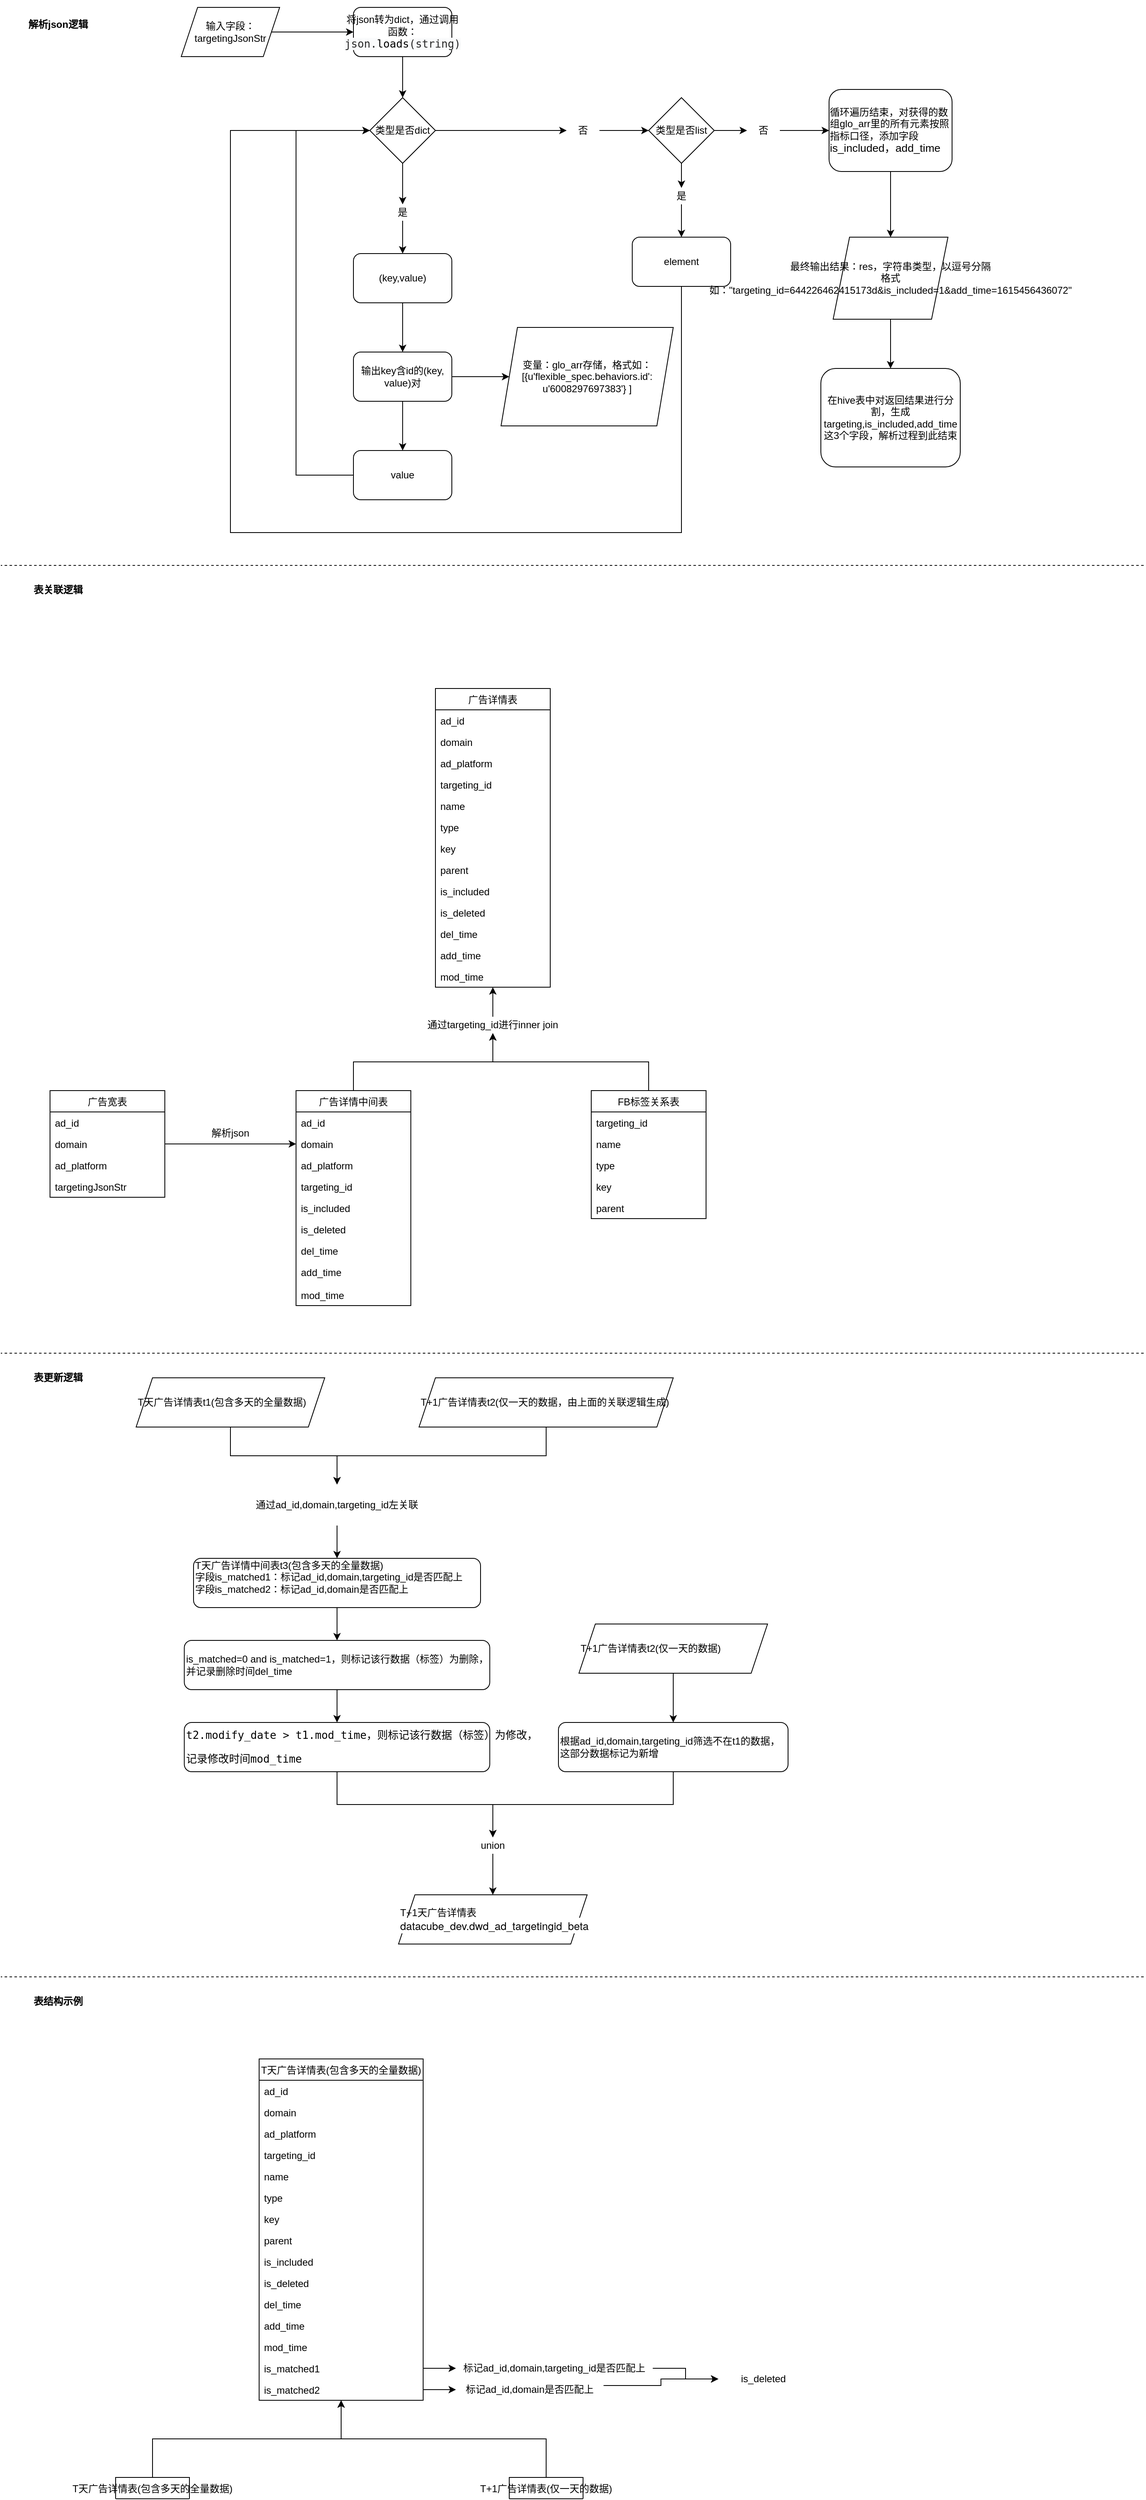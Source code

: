 <mxfile version="14.4.7" type="github">
  <diagram id="C5RBs43oDa-KdzZeNtuy" name="Page-1">
    <mxGraphModel dx="1246" dy="1846" grid="1" gridSize="10" guides="1" tooltips="1" connect="1" arrows="1" fold="1" page="1" pageScale="1" pageWidth="827" pageHeight="1169" math="0" shadow="0">
      <root>
        <mxCell id="WIyWlLk6GJQsqaUBKTNV-0" />
        <mxCell id="WIyWlLk6GJQsqaUBKTNV-1" parent="WIyWlLk6GJQsqaUBKTNV-0" />
        <mxCell id="LPrWs4KQahPL30yWFCac-6" value="广告宽表" style="swimlane;fontStyle=0;childLayout=stackLayout;horizontal=1;startSize=26;fillColor=none;horizontalStack=0;resizeParent=1;resizeParentMax=0;resizeLast=0;collapsible=1;marginBottom=0;" parent="WIyWlLk6GJQsqaUBKTNV-1" vertex="1">
          <mxGeometry x="60" y="160" width="140" height="130" as="geometry">
            <mxRectangle x="140" y="160" width="80" height="26" as="alternateBounds" />
          </mxGeometry>
        </mxCell>
        <mxCell id="LPrWs4KQahPL30yWFCac-7" value="ad_id" style="text;strokeColor=none;fillColor=none;align=left;verticalAlign=top;spacingLeft=4;spacingRight=4;overflow=hidden;rotatable=0;points=[[0,0.5],[1,0.5]];portConstraint=eastwest;" parent="LPrWs4KQahPL30yWFCac-6" vertex="1">
          <mxGeometry y="26" width="140" height="26" as="geometry" />
        </mxCell>
        <mxCell id="LPrWs4KQahPL30yWFCac-8" value="domain" style="text;strokeColor=none;fillColor=none;align=left;verticalAlign=top;spacingLeft=4;spacingRight=4;overflow=hidden;rotatable=0;points=[[0,0.5],[1,0.5]];portConstraint=eastwest;" parent="LPrWs4KQahPL30yWFCac-6" vertex="1">
          <mxGeometry y="52" width="140" height="26" as="geometry" />
        </mxCell>
        <mxCell id="LPrWs4KQahPL30yWFCac-9" value="ad_platform" style="text;strokeColor=none;fillColor=none;align=left;verticalAlign=top;spacingLeft=4;spacingRight=4;overflow=hidden;rotatable=0;points=[[0,0.5],[1,0.5]];portConstraint=eastwest;" parent="LPrWs4KQahPL30yWFCac-6" vertex="1">
          <mxGeometry y="78" width="140" height="26" as="geometry" />
        </mxCell>
        <mxCell id="LPrWs4KQahPL30yWFCac-15" value="targetingJsonStr" style="text;strokeColor=none;fillColor=none;align=left;verticalAlign=top;spacingLeft=4;spacingRight=4;overflow=hidden;rotatable=0;points=[[0,0.5],[1,0.5]];portConstraint=eastwest;" parent="LPrWs4KQahPL30yWFCac-6" vertex="1">
          <mxGeometry y="104" width="140" height="26" as="geometry" />
        </mxCell>
        <mxCell id="l9Pveb7Ex-dBYzOga9pf-4" style="edgeStyle=orthogonalEdgeStyle;rounded=0;orthogonalLoop=1;jettySize=auto;html=1;exitX=0.5;exitY=0;exitDx=0;exitDy=0;entryX=0.5;entryY=1;entryDx=0;entryDy=0;" edge="1" parent="WIyWlLk6GJQsqaUBKTNV-1" source="LPrWs4KQahPL30yWFCac-10" target="l9Pveb7Ex-dBYzOga9pf-0">
          <mxGeometry relative="1" as="geometry" />
        </mxCell>
        <mxCell id="LPrWs4KQahPL30yWFCac-10" value="FB标签关系表" style="swimlane;fontStyle=0;childLayout=stackLayout;horizontal=1;startSize=26;fillColor=none;horizontalStack=0;resizeParent=1;resizeParentMax=0;resizeLast=0;collapsible=1;marginBottom=0;" parent="WIyWlLk6GJQsqaUBKTNV-1" vertex="1">
          <mxGeometry x="720" y="160" width="140" height="156" as="geometry" />
        </mxCell>
        <mxCell id="LPrWs4KQahPL30yWFCac-76" value="targeting_id" style="text;strokeColor=none;fillColor=none;align=left;verticalAlign=top;spacingLeft=4;spacingRight=4;overflow=hidden;rotatable=0;points=[[0,0.5],[1,0.5]];portConstraint=eastwest;" parent="LPrWs4KQahPL30yWFCac-10" vertex="1">
          <mxGeometry y="26" width="140" height="26" as="geometry" />
        </mxCell>
        <mxCell id="LPrWs4KQahPL30yWFCac-77" value="name" style="text;strokeColor=none;fillColor=none;align=left;verticalAlign=top;spacingLeft=4;spacingRight=4;overflow=hidden;rotatable=0;points=[[0,0.5],[1,0.5]];portConstraint=eastwest;" parent="LPrWs4KQahPL30yWFCac-10" vertex="1">
          <mxGeometry y="52" width="140" height="26" as="geometry" />
        </mxCell>
        <mxCell id="LPrWs4KQahPL30yWFCac-78" value="type" style="text;strokeColor=none;fillColor=none;align=left;verticalAlign=top;spacingLeft=4;spacingRight=4;overflow=hidden;rotatable=0;points=[[0,0.5],[1,0.5]];portConstraint=eastwest;" parent="LPrWs4KQahPL30yWFCac-10" vertex="1">
          <mxGeometry y="78" width="140" height="26" as="geometry" />
        </mxCell>
        <mxCell id="LPrWs4KQahPL30yWFCac-79" value="key" style="text;strokeColor=none;fillColor=none;align=left;verticalAlign=top;spacingLeft=4;spacingRight=4;overflow=hidden;rotatable=0;points=[[0,0.5],[1,0.5]];portConstraint=eastwest;" parent="LPrWs4KQahPL30yWFCac-10" vertex="1">
          <mxGeometry y="104" width="140" height="26" as="geometry" />
        </mxCell>
        <mxCell id="LPrWs4KQahPL30yWFCac-80" value="parent" style="text;strokeColor=none;fillColor=none;align=left;verticalAlign=top;spacingLeft=4;spacingRight=4;overflow=hidden;rotatable=0;points=[[0,0.5],[1,0.5]];portConstraint=eastwest;" parent="LPrWs4KQahPL30yWFCac-10" vertex="1">
          <mxGeometry y="130" width="140" height="26" as="geometry" />
        </mxCell>
        <mxCell id="LPrWs4KQahPL30yWFCac-45" value="广告详情表" style="swimlane;fontStyle=0;childLayout=stackLayout;horizontal=1;startSize=26;fillColor=none;horizontalStack=0;resizeParent=1;resizeParentMax=0;resizeLast=0;collapsible=1;marginBottom=0;" parent="WIyWlLk6GJQsqaUBKTNV-1" vertex="1">
          <mxGeometry x="530" y="-330" width="140" height="364" as="geometry">
            <mxRectangle x="530" y="-330" width="90" height="26" as="alternateBounds" />
          </mxGeometry>
        </mxCell>
        <mxCell id="LPrWs4KQahPL30yWFCac-46" value="ad_id" style="text;strokeColor=none;fillColor=none;align=left;verticalAlign=top;spacingLeft=4;spacingRight=4;overflow=hidden;rotatable=0;points=[[0,0.5],[1,0.5]];portConstraint=eastwest;" parent="LPrWs4KQahPL30yWFCac-45" vertex="1">
          <mxGeometry y="26" width="140" height="26" as="geometry" />
        </mxCell>
        <mxCell id="LPrWs4KQahPL30yWFCac-47" value="domain" style="text;strokeColor=none;fillColor=none;align=left;verticalAlign=top;spacingLeft=4;spacingRight=4;overflow=hidden;rotatable=0;points=[[0,0.5],[1,0.5]];portConstraint=eastwest;" parent="LPrWs4KQahPL30yWFCac-45" vertex="1">
          <mxGeometry y="52" width="140" height="26" as="geometry" />
        </mxCell>
        <mxCell id="LPrWs4KQahPL30yWFCac-53" value="ad_platform" style="text;strokeColor=none;fillColor=none;align=left;verticalAlign=top;spacingLeft=4;spacingRight=4;overflow=hidden;rotatable=0;points=[[0,0.5],[1,0.5]];portConstraint=eastwest;" parent="LPrWs4KQahPL30yWFCac-45" vertex="1">
          <mxGeometry y="78" width="140" height="26" as="geometry" />
        </mxCell>
        <mxCell id="LPrWs4KQahPL30yWFCac-54" value="targeting_id" style="text;strokeColor=none;fillColor=none;align=left;verticalAlign=top;spacingLeft=4;spacingRight=4;overflow=hidden;rotatable=0;points=[[0,0.5],[1,0.5]];portConstraint=eastwest;" parent="LPrWs4KQahPL30yWFCac-45" vertex="1">
          <mxGeometry y="104" width="140" height="26" as="geometry" />
        </mxCell>
        <mxCell id="LPrWs4KQahPL30yWFCac-55" value="name" style="text;strokeColor=none;fillColor=none;align=left;verticalAlign=top;spacingLeft=4;spacingRight=4;overflow=hidden;rotatable=0;points=[[0,0.5],[1,0.5]];portConstraint=eastwest;" parent="LPrWs4KQahPL30yWFCac-45" vertex="1">
          <mxGeometry y="130" width="140" height="26" as="geometry" />
        </mxCell>
        <mxCell id="LPrWs4KQahPL30yWFCac-48" value="type" style="text;strokeColor=none;fillColor=none;align=left;verticalAlign=top;spacingLeft=4;spacingRight=4;overflow=hidden;rotatable=0;points=[[0,0.5],[1,0.5]];portConstraint=eastwest;" parent="LPrWs4KQahPL30yWFCac-45" vertex="1">
          <mxGeometry y="156" width="140" height="26" as="geometry" />
        </mxCell>
        <mxCell id="LPrWs4KQahPL30yWFCac-57" value="key" style="text;strokeColor=none;fillColor=none;align=left;verticalAlign=top;spacingLeft=4;spacingRight=4;overflow=hidden;rotatable=0;points=[[0,0.5],[1,0.5]];portConstraint=eastwest;" parent="LPrWs4KQahPL30yWFCac-45" vertex="1">
          <mxGeometry y="182" width="140" height="26" as="geometry" />
        </mxCell>
        <mxCell id="LPrWs4KQahPL30yWFCac-56" value="parent" style="text;strokeColor=none;fillColor=none;align=left;verticalAlign=top;spacingLeft=4;spacingRight=4;overflow=hidden;rotatable=0;points=[[0,0.5],[1,0.5]];portConstraint=eastwest;" parent="LPrWs4KQahPL30yWFCac-45" vertex="1">
          <mxGeometry y="208" width="140" height="26" as="geometry" />
        </mxCell>
        <mxCell id="LPrWs4KQahPL30yWFCac-59" value="is_included" style="text;strokeColor=none;fillColor=none;align=left;verticalAlign=top;spacingLeft=4;spacingRight=4;overflow=hidden;rotatable=0;points=[[0,0.5],[1,0.5]];portConstraint=eastwest;" parent="LPrWs4KQahPL30yWFCac-45" vertex="1">
          <mxGeometry y="234" width="140" height="26" as="geometry" />
        </mxCell>
        <mxCell id="LPrWs4KQahPL30yWFCac-60" value="is_deleted" style="text;strokeColor=none;fillColor=none;align=left;verticalAlign=top;spacingLeft=4;spacingRight=4;overflow=hidden;rotatable=0;points=[[0,0.5],[1,0.5]];portConstraint=eastwest;" parent="LPrWs4KQahPL30yWFCac-45" vertex="1">
          <mxGeometry y="260" width="140" height="26" as="geometry" />
        </mxCell>
        <mxCell id="a3YdcTPkcFGG4K9MsBIl-57" value="del_time" style="text;strokeColor=none;fillColor=none;align=left;verticalAlign=top;spacingLeft=4;spacingRight=4;overflow=hidden;rotatable=0;points=[[0,0.5],[1,0.5]];portConstraint=eastwest;fontColor=#000000;html=0;" parent="LPrWs4KQahPL30yWFCac-45" vertex="1">
          <mxGeometry y="286" width="140" height="26" as="geometry" />
        </mxCell>
        <mxCell id="LPrWs4KQahPL30yWFCac-58" value="add_time" style="text;strokeColor=none;fillColor=none;align=left;verticalAlign=top;spacingLeft=4;spacingRight=4;overflow=hidden;rotatable=0;points=[[0,0.5],[1,0.5]];portConstraint=eastwest;" parent="LPrWs4KQahPL30yWFCac-45" vertex="1">
          <mxGeometry y="312" width="140" height="26" as="geometry" />
        </mxCell>
        <mxCell id="LPrWs4KQahPL30yWFCac-61" value="mod_time" style="text;strokeColor=none;fillColor=none;align=left;verticalAlign=top;spacingLeft=4;spacingRight=4;overflow=hidden;rotatable=0;points=[[0,0.5],[1,0.5]];portConstraint=eastwest;" parent="LPrWs4KQahPL30yWFCac-45" vertex="1">
          <mxGeometry y="338" width="140" height="26" as="geometry" />
        </mxCell>
        <mxCell id="l9Pveb7Ex-dBYzOga9pf-1" style="edgeStyle=orthogonalEdgeStyle;rounded=0;orthogonalLoop=1;jettySize=auto;html=1;exitX=0.5;exitY=0;exitDx=0;exitDy=0;" edge="1" parent="WIyWlLk6GJQsqaUBKTNV-1" source="LPrWs4KQahPL30yWFCac-68" target="l9Pveb7Ex-dBYzOga9pf-0">
          <mxGeometry relative="1" as="geometry" />
        </mxCell>
        <mxCell id="LPrWs4KQahPL30yWFCac-68" value="广告详情中间表" style="swimlane;fontStyle=0;childLayout=stackLayout;horizontal=1;startSize=26;fillColor=none;horizontalStack=0;resizeParent=1;resizeParentMax=0;resizeLast=0;collapsible=1;marginBottom=0;" parent="WIyWlLk6GJQsqaUBKTNV-1" vertex="1">
          <mxGeometry x="360" y="160" width="140" height="262" as="geometry">
            <mxRectangle x="140" y="160" width="80" height="26" as="alternateBounds" />
          </mxGeometry>
        </mxCell>
        <mxCell id="LPrWs4KQahPL30yWFCac-69" value="ad_id" style="text;strokeColor=none;fillColor=none;align=left;verticalAlign=top;spacingLeft=4;spacingRight=4;overflow=hidden;rotatable=0;points=[[0,0.5],[1,0.5]];portConstraint=eastwest;" parent="LPrWs4KQahPL30yWFCac-68" vertex="1">
          <mxGeometry y="26" width="140" height="26" as="geometry" />
        </mxCell>
        <mxCell id="LPrWs4KQahPL30yWFCac-70" value="domain" style="text;strokeColor=none;fillColor=none;align=left;verticalAlign=top;spacingLeft=4;spacingRight=4;overflow=hidden;rotatable=0;points=[[0,0.5],[1,0.5]];portConstraint=eastwest;" parent="LPrWs4KQahPL30yWFCac-68" vertex="1">
          <mxGeometry y="52" width="140" height="26" as="geometry" />
        </mxCell>
        <mxCell id="LPrWs4KQahPL30yWFCac-71" value="ad_platform" style="text;strokeColor=none;fillColor=none;align=left;verticalAlign=top;spacingLeft=4;spacingRight=4;overflow=hidden;rotatable=0;points=[[0,0.5],[1,0.5]];portConstraint=eastwest;" parent="LPrWs4KQahPL30yWFCac-68" vertex="1">
          <mxGeometry y="78" width="140" height="26" as="geometry" />
        </mxCell>
        <mxCell id="LPrWs4KQahPL30yWFCac-72" value="targeting_id" style="text;strokeColor=none;fillColor=none;align=left;verticalAlign=top;spacingLeft=4;spacingRight=4;overflow=hidden;rotatable=0;points=[[0,0.5],[1,0.5]];portConstraint=eastwest;" parent="LPrWs4KQahPL30yWFCac-68" vertex="1">
          <mxGeometry y="104" width="140" height="26" as="geometry" />
        </mxCell>
        <mxCell id="LPrWs4KQahPL30yWFCac-73" value="is_included" style="text;strokeColor=none;fillColor=none;align=left;verticalAlign=top;spacingLeft=4;spacingRight=4;overflow=hidden;rotatable=0;points=[[0,0.5],[1,0.5]];portConstraint=eastwest;" parent="LPrWs4KQahPL30yWFCac-68" vertex="1">
          <mxGeometry y="130" width="140" height="26" as="geometry" />
        </mxCell>
        <mxCell id="LPrWs4KQahPL30yWFCac-82" value="is_deleted" style="text;strokeColor=none;fillColor=none;align=left;verticalAlign=top;spacingLeft=4;spacingRight=4;overflow=hidden;rotatable=0;points=[[0,0.5],[1,0.5]];portConstraint=eastwest;" parent="LPrWs4KQahPL30yWFCac-68" vertex="1">
          <mxGeometry y="156" width="140" height="26" as="geometry" />
        </mxCell>
        <mxCell id="a3YdcTPkcFGG4K9MsBIl-58" value="del_time" style="text;strokeColor=none;fillColor=none;align=left;verticalAlign=top;spacingLeft=4;spacingRight=4;overflow=hidden;rotatable=0;points=[[0,0.5],[1,0.5]];portConstraint=eastwest;fontColor=#000000;html=0;" parent="LPrWs4KQahPL30yWFCac-68" vertex="1">
          <mxGeometry y="182" width="140" height="26" as="geometry" />
        </mxCell>
        <mxCell id="LPrWs4KQahPL30yWFCac-83" value="add_time" style="text;strokeColor=none;fillColor=none;align=left;verticalAlign=top;spacingLeft=4;spacingRight=4;overflow=hidden;rotatable=0;points=[[0,0.5],[1,0.5]];portConstraint=eastwest;" parent="LPrWs4KQahPL30yWFCac-68" vertex="1">
          <mxGeometry y="208" width="140" height="28" as="geometry" />
        </mxCell>
        <mxCell id="LPrWs4KQahPL30yWFCac-84" value="mod_time" style="text;strokeColor=none;fillColor=none;align=left;verticalAlign=top;spacingLeft=4;spacingRight=4;overflow=hidden;rotatable=0;points=[[0,0.5],[1,0.5]];portConstraint=eastwest;" parent="LPrWs4KQahPL30yWFCac-68" vertex="1">
          <mxGeometry y="236" width="140" height="26" as="geometry" />
        </mxCell>
        <mxCell id="LPrWs4KQahPL30yWFCac-74" style="edgeStyle=orthogonalEdgeStyle;rounded=0;orthogonalLoop=1;jettySize=auto;html=1;exitX=1;exitY=0.5;exitDx=0;exitDy=0;entryX=0;entryY=0.5;entryDx=0;entryDy=0;endArrow=classic;endFill=1;strokeColor=#000000;" parent="WIyWlLk6GJQsqaUBKTNV-1" source="LPrWs4KQahPL30yWFCac-8" target="LPrWs4KQahPL30yWFCac-70" edge="1">
          <mxGeometry relative="1" as="geometry" />
        </mxCell>
        <mxCell id="LPrWs4KQahPL30yWFCac-75" value="解析json" style="text;html=1;strokeColor=none;fillColor=none;align=center;verticalAlign=middle;whiteSpace=wrap;rounded=0;" parent="WIyWlLk6GJQsqaUBKTNV-1" vertex="1">
          <mxGeometry x="250" y="202" width="60" height="20" as="geometry" />
        </mxCell>
        <mxCell id="a3YdcTPkcFGG4K9MsBIl-4" style="edgeStyle=orthogonalEdgeStyle;rounded=0;orthogonalLoop=1;jettySize=auto;html=1;exitX=0.5;exitY=1;exitDx=0;exitDy=0;entryX=0.5;entryY=0;entryDx=0;entryDy=0;endArrow=classic;endFill=1;strokeColor=#000000;" parent="WIyWlLk6GJQsqaUBKTNV-1" source="a3YdcTPkcFGG4K9MsBIl-0" target="a3YdcTPkcFGG4K9MsBIl-1" edge="1">
          <mxGeometry relative="1" as="geometry" />
        </mxCell>
        <mxCell id="a3YdcTPkcFGG4K9MsBIl-0" value="将json转为dict，通过调用函数：&lt;span style=&quot;background-color: rgb(250 , 251 , 252) ; color: rgb(38 , 38 , 38) ; font-family: &amp;#34;jetbrains mono&amp;#34; , monospace ; font-size: 9.8pt&quot;&gt;json.&lt;/span&gt;&lt;span style=&quot;font-family: &amp;#34;jetbrains mono&amp;#34; , monospace ; font-size: 9.8pt&quot;&gt;loads&lt;/span&gt;&lt;span style=&quot;background-color: rgb(250 , 251 , 252) ; color: rgb(38 , 38 , 38) ; font-family: &amp;#34;jetbrains mono&amp;#34; , monospace ; font-size: 9.8pt&quot;&gt;(string)&lt;/span&gt;" style="rounded=1;whiteSpace=wrap;html=1;" parent="WIyWlLk6GJQsqaUBKTNV-1" vertex="1">
          <mxGeometry x="430" y="-1160" width="120" height="60" as="geometry" />
        </mxCell>
        <mxCell id="a3YdcTPkcFGG4K9MsBIl-5" style="edgeStyle=orthogonalEdgeStyle;rounded=0;orthogonalLoop=1;jettySize=auto;html=1;exitX=0.5;exitY=1;exitDx=0;exitDy=0;endArrow=classic;endFill=1;strokeColor=#000000;" parent="WIyWlLk6GJQsqaUBKTNV-1" source="a3YdcTPkcFGG4K9MsBIl-35" target="a3YdcTPkcFGG4K9MsBIl-2" edge="1">
          <mxGeometry relative="1" as="geometry" />
        </mxCell>
        <object label="" 否="" id="a3YdcTPkcFGG4K9MsBIl-12">
          <mxCell style="edgeStyle=orthogonalEdgeStyle;rounded=0;orthogonalLoop=1;jettySize=auto;html=1;exitX=1;exitY=0.5;exitDx=0;exitDy=0;entryX=0;entryY=0.5;entryDx=0;entryDy=0;endArrow=classic;endFill=1;strokeColor=#000000;" parent="WIyWlLk6GJQsqaUBKTNV-1" source="a3YdcTPkcFGG4K9MsBIl-24" target="a3YdcTPkcFGG4K9MsBIl-11" edge="1">
            <mxGeometry relative="1" as="geometry" />
          </mxCell>
        </object>
        <mxCell id="a3YdcTPkcFGG4K9MsBIl-1" value="类型是否dict" style="rhombus;whiteSpace=wrap;html=1;" parent="WIyWlLk6GJQsqaUBKTNV-1" vertex="1">
          <mxGeometry x="450" y="-1050" width="80" height="80" as="geometry" />
        </mxCell>
        <mxCell id="a3YdcTPkcFGG4K9MsBIl-28" style="edgeStyle=orthogonalEdgeStyle;rounded=0;orthogonalLoop=1;jettySize=auto;html=1;exitX=0.5;exitY=1;exitDx=0;exitDy=0;entryX=0.5;entryY=0;entryDx=0;entryDy=0;endArrow=classic;endFill=1;strokeColor=#000000;" parent="WIyWlLk6GJQsqaUBKTNV-1" source="a3YdcTPkcFGG4K9MsBIl-2" target="a3YdcTPkcFGG4K9MsBIl-21" edge="1">
          <mxGeometry relative="1" as="geometry" />
        </mxCell>
        <mxCell id="a3YdcTPkcFGG4K9MsBIl-2" value="(key,value)" style="rounded=1;whiteSpace=wrap;html=1;" parent="WIyWlLk6GJQsqaUBKTNV-1" vertex="1">
          <mxGeometry x="430" y="-860" width="120" height="60" as="geometry" />
        </mxCell>
        <mxCell id="a3YdcTPkcFGG4K9MsBIl-14" style="edgeStyle=orthogonalEdgeStyle;rounded=0;orthogonalLoop=1;jettySize=auto;html=1;exitX=0.5;exitY=1;exitDx=0;exitDy=0;entryX=0.5;entryY=0;entryDx=0;entryDy=0;endArrow=classic;endFill=1;strokeColor=#000000;" parent="WIyWlLk6GJQsqaUBKTNV-1" source="a3YdcTPkcFGG4K9MsBIl-38" target="a3YdcTPkcFGG4K9MsBIl-13" edge="1">
          <mxGeometry relative="1" as="geometry" />
        </mxCell>
        <mxCell id="a3YdcTPkcFGG4K9MsBIl-33" style="edgeStyle=orthogonalEdgeStyle;rounded=0;orthogonalLoop=1;jettySize=auto;html=1;exitX=1;exitY=0.5;exitDx=0;exitDy=0;endArrow=classic;endFill=1;strokeColor=#000000;entryX=0;entryY=0.5;entryDx=0;entryDy=0;" parent="WIyWlLk6GJQsqaUBKTNV-1" source="a3YdcTPkcFGG4K9MsBIl-41" target="a3YdcTPkcFGG4K9MsBIl-34" edge="1">
          <mxGeometry relative="1" as="geometry">
            <mxPoint x="980" y="-1010" as="targetPoint" />
          </mxGeometry>
        </mxCell>
        <mxCell id="a3YdcTPkcFGG4K9MsBIl-11" value="类型是否list" style="rhombus;whiteSpace=wrap;html=1;" parent="WIyWlLk6GJQsqaUBKTNV-1" vertex="1">
          <mxGeometry x="790" y="-1050" width="80" height="80" as="geometry" />
        </mxCell>
        <mxCell id="a3YdcTPkcFGG4K9MsBIl-40" style="edgeStyle=orthogonalEdgeStyle;rounded=0;orthogonalLoop=1;jettySize=auto;html=1;exitX=0.5;exitY=1;exitDx=0;exitDy=0;entryX=0;entryY=0.5;entryDx=0;entryDy=0;endArrow=classic;endFill=1;strokeColor=#000000;" parent="WIyWlLk6GJQsqaUBKTNV-1" source="a3YdcTPkcFGG4K9MsBIl-13" target="a3YdcTPkcFGG4K9MsBIl-1" edge="1">
          <mxGeometry relative="1" as="geometry">
            <Array as="points">
              <mxPoint x="830" y="-520" />
              <mxPoint x="280" y="-520" />
              <mxPoint x="280" y="-1010" />
            </Array>
          </mxGeometry>
        </mxCell>
        <mxCell id="a3YdcTPkcFGG4K9MsBIl-13" value="element" style="rounded=1;whiteSpace=wrap;html=1;" parent="WIyWlLk6GJQsqaUBKTNV-1" vertex="1">
          <mxGeometry x="770" y="-880" width="120" height="60" as="geometry" />
        </mxCell>
        <mxCell id="a3YdcTPkcFGG4K9MsBIl-31" style="edgeStyle=orthogonalEdgeStyle;rounded=0;orthogonalLoop=1;jettySize=auto;html=1;exitX=0.5;exitY=1;exitDx=0;exitDy=0;entryX=0.5;entryY=0;entryDx=0;entryDy=0;endArrow=classic;endFill=1;strokeColor=#000000;" parent="WIyWlLk6GJQsqaUBKTNV-1" source="a3YdcTPkcFGG4K9MsBIl-21" target="a3YdcTPkcFGG4K9MsBIl-29" edge="1">
          <mxGeometry relative="1" as="geometry" />
        </mxCell>
        <mxCell id="a3YdcTPkcFGG4K9MsBIl-46" style="edgeStyle=orthogonalEdgeStyle;rounded=0;orthogonalLoop=1;jettySize=auto;html=1;entryX=0;entryY=0.5;entryDx=0;entryDy=0;endArrow=classic;endFill=1;strokeColor=#000000;" parent="WIyWlLk6GJQsqaUBKTNV-1" source="a3YdcTPkcFGG4K9MsBIl-21" target="a3YdcTPkcFGG4K9MsBIl-45" edge="1">
          <mxGeometry relative="1" as="geometry" />
        </mxCell>
        <mxCell id="a3YdcTPkcFGG4K9MsBIl-21" value="输出key含id的(key, value)对" style="rounded=1;whiteSpace=wrap;html=1;" parent="WIyWlLk6GJQsqaUBKTNV-1" vertex="1">
          <mxGeometry x="430" y="-740" width="120" height="60" as="geometry" />
        </mxCell>
        <mxCell id="a3YdcTPkcFGG4K9MsBIl-24" value="否" style="text;html=1;strokeColor=none;fillColor=none;align=center;verticalAlign=middle;whiteSpace=wrap;rounded=0;" parent="WIyWlLk6GJQsqaUBKTNV-1" vertex="1">
          <mxGeometry x="690" y="-1020" width="40" height="20" as="geometry" />
        </mxCell>
        <object label="" 否="" id="a3YdcTPkcFGG4K9MsBIl-25">
          <mxCell style="edgeStyle=orthogonalEdgeStyle;rounded=0;orthogonalLoop=1;jettySize=auto;html=1;exitX=1;exitY=0.5;exitDx=0;exitDy=0;entryX=0;entryY=0.5;entryDx=0;entryDy=0;endArrow=classic;endFill=1;strokeColor=#000000;" parent="WIyWlLk6GJQsqaUBKTNV-1" source="a3YdcTPkcFGG4K9MsBIl-1" target="a3YdcTPkcFGG4K9MsBIl-24" edge="1">
            <mxGeometry relative="1" as="geometry">
              <mxPoint x="630" y="-1010" as="sourcePoint" />
              <mxPoint x="730" y="-1010" as="targetPoint" />
            </mxGeometry>
          </mxCell>
        </object>
        <mxCell id="a3YdcTPkcFGG4K9MsBIl-32" style="edgeStyle=orthogonalEdgeStyle;rounded=0;orthogonalLoop=1;jettySize=auto;html=1;exitX=0;exitY=0.5;exitDx=0;exitDy=0;entryX=0;entryY=0.5;entryDx=0;entryDy=0;endArrow=classic;endFill=1;strokeColor=#000000;" parent="WIyWlLk6GJQsqaUBKTNV-1" source="a3YdcTPkcFGG4K9MsBIl-29" target="a3YdcTPkcFGG4K9MsBIl-1" edge="1">
          <mxGeometry relative="1" as="geometry">
            <Array as="points">
              <mxPoint x="360" y="-590" />
              <mxPoint x="360" y="-1010" />
            </Array>
          </mxGeometry>
        </mxCell>
        <mxCell id="a3YdcTPkcFGG4K9MsBIl-29" value="value" style="rounded=1;whiteSpace=wrap;html=1;" parent="WIyWlLk6GJQsqaUBKTNV-1" vertex="1">
          <mxGeometry x="430" y="-620" width="120" height="60" as="geometry" />
        </mxCell>
        <mxCell id="a3YdcTPkcFGG4K9MsBIl-48" style="edgeStyle=orthogonalEdgeStyle;rounded=0;orthogonalLoop=1;jettySize=auto;html=1;exitX=0.5;exitY=1;exitDx=0;exitDy=0;entryX=0.5;entryY=0;entryDx=0;entryDy=0;endArrow=classic;endFill=1;strokeColor=#000000;" parent="WIyWlLk6GJQsqaUBKTNV-1" source="a3YdcTPkcFGG4K9MsBIl-34" target="a3YdcTPkcFGG4K9MsBIl-47" edge="1">
          <mxGeometry relative="1" as="geometry" />
        </mxCell>
        <mxCell id="a3YdcTPkcFGG4K9MsBIl-34" value="&lt;div style=&quot;text-align: left&quot;&gt;&lt;span&gt;循环遍历结束，对获得的数组glo_arr里的所有元素按照指标口径，添加字段&lt;/span&gt;&lt;font face=&quot;arial&quot;&gt;&lt;span style=&quot;font-size: 13.333px ; background-color: rgb(255 , 255 , 255)&quot;&gt;is_included，add_time&lt;/span&gt;&lt;/font&gt;&lt;/div&gt;" style="rounded=1;whiteSpace=wrap;html=1;" parent="WIyWlLk6GJQsqaUBKTNV-1" vertex="1">
          <mxGeometry x="1010" y="-1060" width="150" height="100" as="geometry" />
        </mxCell>
        <mxCell id="a3YdcTPkcFGG4K9MsBIl-35" value="是" style="text;html=1;strokeColor=none;fillColor=none;align=center;verticalAlign=middle;whiteSpace=wrap;rounded=0;" parent="WIyWlLk6GJQsqaUBKTNV-1" vertex="1">
          <mxGeometry x="470" y="-920" width="40" height="20" as="geometry" />
        </mxCell>
        <mxCell id="a3YdcTPkcFGG4K9MsBIl-36" style="edgeStyle=orthogonalEdgeStyle;rounded=0;orthogonalLoop=1;jettySize=auto;html=1;exitX=0.5;exitY=1;exitDx=0;exitDy=0;endArrow=classic;endFill=1;strokeColor=#000000;" parent="WIyWlLk6GJQsqaUBKTNV-1" source="a3YdcTPkcFGG4K9MsBIl-1" target="a3YdcTPkcFGG4K9MsBIl-35" edge="1">
          <mxGeometry relative="1" as="geometry">
            <mxPoint x="490" y="-950" as="sourcePoint" />
            <mxPoint x="490" y="-900" as="targetPoint" />
          </mxGeometry>
        </mxCell>
        <mxCell id="a3YdcTPkcFGG4K9MsBIl-38" value="是" style="text;html=1;strokeColor=none;fillColor=none;align=center;verticalAlign=middle;whiteSpace=wrap;rounded=0;" parent="WIyWlLk6GJQsqaUBKTNV-1" vertex="1">
          <mxGeometry x="810" y="-940" width="40" height="20" as="geometry" />
        </mxCell>
        <mxCell id="a3YdcTPkcFGG4K9MsBIl-39" style="edgeStyle=orthogonalEdgeStyle;rounded=0;orthogonalLoop=1;jettySize=auto;html=1;exitX=0.5;exitY=1;exitDx=0;exitDy=0;entryX=0.5;entryY=0;entryDx=0;entryDy=0;endArrow=classic;endFill=1;strokeColor=#000000;" parent="WIyWlLk6GJQsqaUBKTNV-1" source="a3YdcTPkcFGG4K9MsBIl-11" target="a3YdcTPkcFGG4K9MsBIl-38" edge="1">
          <mxGeometry relative="1" as="geometry">
            <mxPoint x="830" y="-970" as="sourcePoint" />
            <mxPoint x="830" y="-880" as="targetPoint" />
          </mxGeometry>
        </mxCell>
        <mxCell id="a3YdcTPkcFGG4K9MsBIl-41" value="否" style="text;html=1;strokeColor=none;fillColor=none;align=center;verticalAlign=middle;whiteSpace=wrap;rounded=0;" parent="WIyWlLk6GJQsqaUBKTNV-1" vertex="1">
          <mxGeometry x="910" y="-1020" width="40" height="20" as="geometry" />
        </mxCell>
        <mxCell id="a3YdcTPkcFGG4K9MsBIl-42" style="edgeStyle=orthogonalEdgeStyle;rounded=0;orthogonalLoop=1;jettySize=auto;html=1;exitX=1;exitY=0.5;exitDx=0;exitDy=0;endArrow=classic;endFill=1;strokeColor=#000000;" parent="WIyWlLk6GJQsqaUBKTNV-1" source="a3YdcTPkcFGG4K9MsBIl-11" target="a3YdcTPkcFGG4K9MsBIl-41" edge="1">
          <mxGeometry relative="1" as="geometry">
            <mxPoint x="980" y="-1010" as="targetPoint" />
            <mxPoint x="870" y="-1010" as="sourcePoint" />
          </mxGeometry>
        </mxCell>
        <mxCell id="a3YdcTPkcFGG4K9MsBIl-49" style="edgeStyle=orthogonalEdgeStyle;rounded=0;orthogonalLoop=1;jettySize=auto;html=1;exitX=1;exitY=0.5;exitDx=0;exitDy=0;endArrow=classic;endFill=1;strokeColor=#000000;" parent="WIyWlLk6GJQsqaUBKTNV-1" source="a3YdcTPkcFGG4K9MsBIl-43" target="a3YdcTPkcFGG4K9MsBIl-0" edge="1">
          <mxGeometry relative="1" as="geometry" />
        </mxCell>
        <mxCell id="a3YdcTPkcFGG4K9MsBIl-43" value="输入字段：&lt;span style=&quot;text-align: left&quot;&gt;targetingJsonStr&lt;/span&gt;" style="shape=parallelogram;perimeter=parallelogramPerimeter;whiteSpace=wrap;html=1;fixedSize=1;" parent="WIyWlLk6GJQsqaUBKTNV-1" vertex="1">
          <mxGeometry x="220" y="-1160" width="120" height="60" as="geometry" />
        </mxCell>
        <mxCell id="a3YdcTPkcFGG4K9MsBIl-45" value="变量：glo_arr存储，格式如：[{u&#39;flexible_spec.behaviors.id&#39;: u&#39;6008297697383&#39;} ]" style="shape=parallelogram;perimeter=parallelogramPerimeter;whiteSpace=wrap;html=1;fixedSize=1;" parent="WIyWlLk6GJQsqaUBKTNV-1" vertex="1">
          <mxGeometry x="610" y="-770" width="210" height="120" as="geometry" />
        </mxCell>
        <mxCell id="a3YdcTPkcFGG4K9MsBIl-154" style="edgeStyle=orthogonalEdgeStyle;rounded=0;orthogonalLoop=1;jettySize=auto;html=1;exitX=0.5;exitY=1;exitDx=0;exitDy=0;endArrow=classic;endFill=1;strokeColor=#000000;fontColor=#000000;" parent="WIyWlLk6GJQsqaUBKTNV-1" source="a3YdcTPkcFGG4K9MsBIl-47" target="a3YdcTPkcFGG4K9MsBIl-153" edge="1">
          <mxGeometry relative="1" as="geometry" />
        </mxCell>
        <mxCell id="a3YdcTPkcFGG4K9MsBIl-47" value="最终输出结果：res，字符串类型，以逗号分隔&lt;br&gt;格式如：&quot;targeting_id=644226462415173d&amp;amp;is_included=1&amp;amp;add_time=1615456436072&quot;" style="shape=parallelogram;perimeter=parallelogramPerimeter;whiteSpace=wrap;html=1;fixedSize=1;" parent="WIyWlLk6GJQsqaUBKTNV-1" vertex="1">
          <mxGeometry x="1015" y="-880" width="140" height="100" as="geometry" />
        </mxCell>
        <mxCell id="a3YdcTPkcFGG4K9MsBIl-51" value="" style="endArrow=none;dashed=1;html=1;strokeColor=#000000;" parent="WIyWlLk6GJQsqaUBKTNV-1" edge="1">
          <mxGeometry width="50" height="50" relative="1" as="geometry">
            <mxPoint x="1393.636" y="-480" as="sourcePoint" />
            <mxPoint y="-480" as="targetPoint" />
          </mxGeometry>
        </mxCell>
        <mxCell id="a3YdcTPkcFGG4K9MsBIl-52" value="解析json逻辑" style="text;html=1;strokeColor=none;fillColor=none;align=center;verticalAlign=middle;whiteSpace=wrap;rounded=0;fontStyle=1" parent="WIyWlLk6GJQsqaUBKTNV-1" vertex="1">
          <mxGeometry y="-1169" width="140" height="60" as="geometry" />
        </mxCell>
        <mxCell id="a3YdcTPkcFGG4K9MsBIl-53" value="表关联逻辑" style="text;html=1;strokeColor=none;fillColor=none;align=center;verticalAlign=middle;whiteSpace=wrap;rounded=0;fontStyle=1" parent="WIyWlLk6GJQsqaUBKTNV-1" vertex="1">
          <mxGeometry y="-480" width="140" height="60" as="geometry" />
        </mxCell>
        <mxCell id="a3YdcTPkcFGG4K9MsBIl-59" value="" style="endArrow=none;dashed=1;html=1;strokeColor=#000000;" parent="WIyWlLk6GJQsqaUBKTNV-1" edge="1">
          <mxGeometry width="50" height="50" relative="1" as="geometry">
            <mxPoint x="1393.636" y="480" as="sourcePoint" />
            <mxPoint y="480" as="targetPoint" />
          </mxGeometry>
        </mxCell>
        <mxCell id="a3YdcTPkcFGG4K9MsBIl-60" value="表更新逻辑" style="text;html=1;strokeColor=none;fillColor=none;align=center;verticalAlign=middle;whiteSpace=wrap;rounded=0;fontStyle=1" parent="WIyWlLk6GJQsqaUBKTNV-1" vertex="1">
          <mxGeometry y="480" width="140" height="60" as="geometry" />
        </mxCell>
        <mxCell id="a3YdcTPkcFGG4K9MsBIl-103" style="edgeStyle=orthogonalEdgeStyle;rounded=0;orthogonalLoop=1;jettySize=auto;html=1;exitX=0.5;exitY=0;exitDx=0;exitDy=0;endArrow=classic;endFill=1;strokeColor=#000000;fontColor=#000000;" parent="WIyWlLk6GJQsqaUBKTNV-1" source="a3YdcTPkcFGG4K9MsBIl-61" target="a3YdcTPkcFGG4K9MsBIl-89" edge="1">
          <mxGeometry relative="1" as="geometry" />
        </mxCell>
        <mxCell id="a3YdcTPkcFGG4K9MsBIl-61" value="T天广告详情表(包含多天的全量数据)" style="swimlane;fontStyle=0;childLayout=stackLayout;horizontal=1;startSize=26;fillColor=none;horizontalStack=0;resizeParent=1;resizeParentMax=0;resizeLast=0;collapsible=1;marginBottom=0;" parent="WIyWlLk6GJQsqaUBKTNV-1" vertex="1" collapsed="1">
          <mxGeometry x="140" y="1850" width="90" height="26" as="geometry">
            <mxRectangle x="200" y="1190" width="200" height="364" as="alternateBounds" />
          </mxGeometry>
        </mxCell>
        <mxCell id="a3YdcTPkcFGG4K9MsBIl-62" value="ad_id" style="text;strokeColor=none;fillColor=none;align=left;verticalAlign=top;spacingLeft=4;spacingRight=4;overflow=hidden;rotatable=0;points=[[0,0.5],[1,0.5]];portConstraint=eastwest;" parent="a3YdcTPkcFGG4K9MsBIl-61" vertex="1">
          <mxGeometry y="26" width="90" height="26" as="geometry" />
        </mxCell>
        <mxCell id="a3YdcTPkcFGG4K9MsBIl-63" value="domain" style="text;strokeColor=none;fillColor=none;align=left;verticalAlign=top;spacingLeft=4;spacingRight=4;overflow=hidden;rotatable=0;points=[[0,0.5],[1,0.5]];portConstraint=eastwest;" parent="a3YdcTPkcFGG4K9MsBIl-61" vertex="1">
          <mxGeometry y="52" width="90" height="26" as="geometry" />
        </mxCell>
        <mxCell id="a3YdcTPkcFGG4K9MsBIl-64" value="ad_platform" style="text;strokeColor=none;fillColor=none;align=left;verticalAlign=top;spacingLeft=4;spacingRight=4;overflow=hidden;rotatable=0;points=[[0,0.5],[1,0.5]];portConstraint=eastwest;" parent="a3YdcTPkcFGG4K9MsBIl-61" vertex="1">
          <mxGeometry y="78" width="90" height="26" as="geometry" />
        </mxCell>
        <mxCell id="a3YdcTPkcFGG4K9MsBIl-65" value="targeting_id" style="text;strokeColor=none;fillColor=none;align=left;verticalAlign=top;spacingLeft=4;spacingRight=4;overflow=hidden;rotatable=0;points=[[0,0.5],[1,0.5]];portConstraint=eastwest;" parent="a3YdcTPkcFGG4K9MsBIl-61" vertex="1">
          <mxGeometry y="104" width="90" height="26" as="geometry" />
        </mxCell>
        <mxCell id="a3YdcTPkcFGG4K9MsBIl-66" value="name" style="text;strokeColor=none;fillColor=none;align=left;verticalAlign=top;spacingLeft=4;spacingRight=4;overflow=hidden;rotatable=0;points=[[0,0.5],[1,0.5]];portConstraint=eastwest;" parent="a3YdcTPkcFGG4K9MsBIl-61" vertex="1">
          <mxGeometry y="130" width="90" height="26" as="geometry" />
        </mxCell>
        <mxCell id="a3YdcTPkcFGG4K9MsBIl-67" value="type" style="text;strokeColor=none;fillColor=none;align=left;verticalAlign=top;spacingLeft=4;spacingRight=4;overflow=hidden;rotatable=0;points=[[0,0.5],[1,0.5]];portConstraint=eastwest;" parent="a3YdcTPkcFGG4K9MsBIl-61" vertex="1">
          <mxGeometry y="156" width="90" height="26" as="geometry" />
        </mxCell>
        <mxCell id="a3YdcTPkcFGG4K9MsBIl-68" value="key" style="text;strokeColor=none;fillColor=none;align=left;verticalAlign=top;spacingLeft=4;spacingRight=4;overflow=hidden;rotatable=0;points=[[0,0.5],[1,0.5]];portConstraint=eastwest;" parent="a3YdcTPkcFGG4K9MsBIl-61" vertex="1">
          <mxGeometry y="182" width="90" height="26" as="geometry" />
        </mxCell>
        <mxCell id="a3YdcTPkcFGG4K9MsBIl-69" value="parent" style="text;strokeColor=none;fillColor=none;align=left;verticalAlign=top;spacingLeft=4;spacingRight=4;overflow=hidden;rotatable=0;points=[[0,0.5],[1,0.5]];portConstraint=eastwest;" parent="a3YdcTPkcFGG4K9MsBIl-61" vertex="1">
          <mxGeometry y="208" width="90" height="26" as="geometry" />
        </mxCell>
        <mxCell id="a3YdcTPkcFGG4K9MsBIl-70" value="is_included" style="text;strokeColor=none;fillColor=none;align=left;verticalAlign=top;spacingLeft=4;spacingRight=4;overflow=hidden;rotatable=0;points=[[0,0.5],[1,0.5]];portConstraint=eastwest;" parent="a3YdcTPkcFGG4K9MsBIl-61" vertex="1">
          <mxGeometry y="234" width="90" height="26" as="geometry" />
        </mxCell>
        <mxCell id="a3YdcTPkcFGG4K9MsBIl-71" value="is_deleted" style="text;strokeColor=none;fillColor=none;align=left;verticalAlign=top;spacingLeft=4;spacingRight=4;overflow=hidden;rotatable=0;points=[[0,0.5],[1,0.5]];portConstraint=eastwest;" parent="a3YdcTPkcFGG4K9MsBIl-61" vertex="1">
          <mxGeometry y="260" width="90" height="26" as="geometry" />
        </mxCell>
        <mxCell id="a3YdcTPkcFGG4K9MsBIl-72" value="del_time" style="text;strokeColor=none;fillColor=none;align=left;verticalAlign=top;spacingLeft=4;spacingRight=4;overflow=hidden;rotatable=0;points=[[0,0.5],[1,0.5]];portConstraint=eastwest;fontColor=#000000;html=0;" parent="a3YdcTPkcFGG4K9MsBIl-61" vertex="1">
          <mxGeometry y="286" width="90" height="26" as="geometry" />
        </mxCell>
        <mxCell id="a3YdcTPkcFGG4K9MsBIl-73" value="add_time" style="text;strokeColor=none;fillColor=none;align=left;verticalAlign=top;spacingLeft=4;spacingRight=4;overflow=hidden;rotatable=0;points=[[0,0.5],[1,0.5]];portConstraint=eastwest;" parent="a3YdcTPkcFGG4K9MsBIl-61" vertex="1">
          <mxGeometry y="312" width="90" height="26" as="geometry" />
        </mxCell>
        <mxCell id="a3YdcTPkcFGG4K9MsBIl-74" value="mod_time" style="text;strokeColor=none;fillColor=none;align=left;verticalAlign=top;spacingLeft=4;spacingRight=4;overflow=hidden;rotatable=0;points=[[0,0.5],[1,0.5]];portConstraint=eastwest;" parent="a3YdcTPkcFGG4K9MsBIl-61" vertex="1">
          <mxGeometry y="338" width="90" height="26" as="geometry" />
        </mxCell>
        <mxCell id="a3YdcTPkcFGG4K9MsBIl-104" style="edgeStyle=orthogonalEdgeStyle;rounded=0;orthogonalLoop=1;jettySize=auto;html=1;exitX=0.5;exitY=0;exitDx=0;exitDy=0;endArrow=classic;endFill=1;strokeColor=#000000;fontColor=#000000;" parent="WIyWlLk6GJQsqaUBKTNV-1" source="a3YdcTPkcFGG4K9MsBIl-75" target="a3YdcTPkcFGG4K9MsBIl-89" edge="1">
          <mxGeometry relative="1" as="geometry" />
        </mxCell>
        <mxCell id="a3YdcTPkcFGG4K9MsBIl-75" value="T+1广告详情表(仅一天的数据)" style="swimlane;fontStyle=0;childLayout=stackLayout;horizontal=1;startSize=26;fillColor=none;horizontalStack=0;resizeParent=1;resizeParentMax=0;resizeLast=0;collapsible=1;marginBottom=0;" parent="WIyWlLk6GJQsqaUBKTNV-1" vertex="1" collapsed="1">
          <mxGeometry x="620" y="1850" width="90" height="26" as="geometry">
            <mxRectangle x="680" y="1190" width="200" height="364" as="alternateBounds" />
          </mxGeometry>
        </mxCell>
        <mxCell id="a3YdcTPkcFGG4K9MsBIl-76" value="ad_id" style="text;strokeColor=none;fillColor=none;align=left;verticalAlign=top;spacingLeft=4;spacingRight=4;overflow=hidden;rotatable=0;points=[[0,0.5],[1,0.5]];portConstraint=eastwest;" parent="a3YdcTPkcFGG4K9MsBIl-75" vertex="1">
          <mxGeometry y="26" width="90" height="26" as="geometry" />
        </mxCell>
        <mxCell id="a3YdcTPkcFGG4K9MsBIl-77" value="domain" style="text;strokeColor=none;fillColor=none;align=left;verticalAlign=top;spacingLeft=4;spacingRight=4;overflow=hidden;rotatable=0;points=[[0,0.5],[1,0.5]];portConstraint=eastwest;" parent="a3YdcTPkcFGG4K9MsBIl-75" vertex="1">
          <mxGeometry y="52" width="90" height="26" as="geometry" />
        </mxCell>
        <mxCell id="a3YdcTPkcFGG4K9MsBIl-78" value="ad_platform" style="text;strokeColor=none;fillColor=none;align=left;verticalAlign=top;spacingLeft=4;spacingRight=4;overflow=hidden;rotatable=0;points=[[0,0.5],[1,0.5]];portConstraint=eastwest;" parent="a3YdcTPkcFGG4K9MsBIl-75" vertex="1">
          <mxGeometry y="78" width="90" height="26" as="geometry" />
        </mxCell>
        <mxCell id="a3YdcTPkcFGG4K9MsBIl-79" value="targeting_id" style="text;strokeColor=none;fillColor=none;align=left;verticalAlign=top;spacingLeft=4;spacingRight=4;overflow=hidden;rotatable=0;points=[[0,0.5],[1,0.5]];portConstraint=eastwest;" parent="a3YdcTPkcFGG4K9MsBIl-75" vertex="1">
          <mxGeometry y="104" width="90" height="26" as="geometry" />
        </mxCell>
        <mxCell id="a3YdcTPkcFGG4K9MsBIl-80" value="name" style="text;strokeColor=none;fillColor=none;align=left;verticalAlign=top;spacingLeft=4;spacingRight=4;overflow=hidden;rotatable=0;points=[[0,0.5],[1,0.5]];portConstraint=eastwest;" parent="a3YdcTPkcFGG4K9MsBIl-75" vertex="1">
          <mxGeometry y="130" width="90" height="26" as="geometry" />
        </mxCell>
        <mxCell id="a3YdcTPkcFGG4K9MsBIl-81" value="type" style="text;strokeColor=none;fillColor=none;align=left;verticalAlign=top;spacingLeft=4;spacingRight=4;overflow=hidden;rotatable=0;points=[[0,0.5],[1,0.5]];portConstraint=eastwest;" parent="a3YdcTPkcFGG4K9MsBIl-75" vertex="1">
          <mxGeometry y="156" width="90" height="26" as="geometry" />
        </mxCell>
        <mxCell id="a3YdcTPkcFGG4K9MsBIl-82" value="key" style="text;strokeColor=none;fillColor=none;align=left;verticalAlign=top;spacingLeft=4;spacingRight=4;overflow=hidden;rotatable=0;points=[[0,0.5],[1,0.5]];portConstraint=eastwest;" parent="a3YdcTPkcFGG4K9MsBIl-75" vertex="1">
          <mxGeometry y="182" width="90" height="26" as="geometry" />
        </mxCell>
        <mxCell id="a3YdcTPkcFGG4K9MsBIl-83" value="parent" style="text;strokeColor=none;fillColor=none;align=left;verticalAlign=top;spacingLeft=4;spacingRight=4;overflow=hidden;rotatable=0;points=[[0,0.5],[1,0.5]];portConstraint=eastwest;" parent="a3YdcTPkcFGG4K9MsBIl-75" vertex="1">
          <mxGeometry y="208" width="90" height="26" as="geometry" />
        </mxCell>
        <mxCell id="a3YdcTPkcFGG4K9MsBIl-84" value="is_included" style="text;strokeColor=none;fillColor=none;align=left;verticalAlign=top;spacingLeft=4;spacingRight=4;overflow=hidden;rotatable=0;points=[[0,0.5],[1,0.5]];portConstraint=eastwest;" parent="a3YdcTPkcFGG4K9MsBIl-75" vertex="1">
          <mxGeometry y="234" width="90" height="26" as="geometry" />
        </mxCell>
        <mxCell id="a3YdcTPkcFGG4K9MsBIl-85" value="is_deleted" style="text;strokeColor=none;fillColor=none;align=left;verticalAlign=top;spacingLeft=4;spacingRight=4;overflow=hidden;rotatable=0;points=[[0,0.5],[1,0.5]];portConstraint=eastwest;" parent="a3YdcTPkcFGG4K9MsBIl-75" vertex="1">
          <mxGeometry y="260" width="90" height="26" as="geometry" />
        </mxCell>
        <mxCell id="a3YdcTPkcFGG4K9MsBIl-86" value="del_time" style="text;strokeColor=none;fillColor=none;align=left;verticalAlign=top;spacingLeft=4;spacingRight=4;overflow=hidden;rotatable=0;points=[[0,0.5],[1,0.5]];portConstraint=eastwest;fontColor=#000000;html=0;" parent="a3YdcTPkcFGG4K9MsBIl-75" vertex="1">
          <mxGeometry y="286" width="90" height="26" as="geometry" />
        </mxCell>
        <mxCell id="a3YdcTPkcFGG4K9MsBIl-87" value="add_time" style="text;strokeColor=none;fillColor=none;align=left;verticalAlign=top;spacingLeft=4;spacingRight=4;overflow=hidden;rotatable=0;points=[[0,0.5],[1,0.5]];portConstraint=eastwest;" parent="a3YdcTPkcFGG4K9MsBIl-75" vertex="1">
          <mxGeometry y="312" width="90" height="26" as="geometry" />
        </mxCell>
        <mxCell id="a3YdcTPkcFGG4K9MsBIl-88" value="mod_time" style="text;strokeColor=none;fillColor=none;align=left;verticalAlign=top;spacingLeft=4;spacingRight=4;overflow=hidden;rotatable=0;points=[[0,0.5],[1,0.5]];portConstraint=eastwest;" parent="a3YdcTPkcFGG4K9MsBIl-75" vertex="1">
          <mxGeometry y="338" width="90" height="26" as="geometry" />
        </mxCell>
        <mxCell id="a3YdcTPkcFGG4K9MsBIl-89" value="T天广告详情表(包含多天的全量数据)" style="swimlane;fontStyle=0;childLayout=stackLayout;horizontal=1;startSize=26;fillColor=none;horizontalStack=0;resizeParent=1;resizeParentMax=0;resizeLast=0;collapsible=1;marginBottom=0;" parent="WIyWlLk6GJQsqaUBKTNV-1" vertex="1">
          <mxGeometry x="315" y="1340" width="200" height="416" as="geometry">
            <mxRectangle x="530" y="-330" width="90" height="26" as="alternateBounds" />
          </mxGeometry>
        </mxCell>
        <mxCell id="a3YdcTPkcFGG4K9MsBIl-90" value="ad_id" style="text;strokeColor=none;fillColor=none;align=left;verticalAlign=top;spacingLeft=4;spacingRight=4;overflow=hidden;rotatable=0;points=[[0,0.5],[1,0.5]];portConstraint=eastwest;" parent="a3YdcTPkcFGG4K9MsBIl-89" vertex="1">
          <mxGeometry y="26" width="200" height="26" as="geometry" />
        </mxCell>
        <mxCell id="a3YdcTPkcFGG4K9MsBIl-91" value="domain" style="text;strokeColor=none;fillColor=none;align=left;verticalAlign=top;spacingLeft=4;spacingRight=4;overflow=hidden;rotatable=0;points=[[0,0.5],[1,0.5]];portConstraint=eastwest;" parent="a3YdcTPkcFGG4K9MsBIl-89" vertex="1">
          <mxGeometry y="52" width="200" height="26" as="geometry" />
        </mxCell>
        <mxCell id="a3YdcTPkcFGG4K9MsBIl-92" value="ad_platform" style="text;strokeColor=none;fillColor=none;align=left;verticalAlign=top;spacingLeft=4;spacingRight=4;overflow=hidden;rotatable=0;points=[[0,0.5],[1,0.5]];portConstraint=eastwest;" parent="a3YdcTPkcFGG4K9MsBIl-89" vertex="1">
          <mxGeometry y="78" width="200" height="26" as="geometry" />
        </mxCell>
        <mxCell id="a3YdcTPkcFGG4K9MsBIl-93" value="targeting_id" style="text;strokeColor=none;fillColor=none;align=left;verticalAlign=top;spacingLeft=4;spacingRight=4;overflow=hidden;rotatable=0;points=[[0,0.5],[1,0.5]];portConstraint=eastwest;" parent="a3YdcTPkcFGG4K9MsBIl-89" vertex="1">
          <mxGeometry y="104" width="200" height="26" as="geometry" />
        </mxCell>
        <mxCell id="a3YdcTPkcFGG4K9MsBIl-94" value="name" style="text;strokeColor=none;fillColor=none;align=left;verticalAlign=top;spacingLeft=4;spacingRight=4;overflow=hidden;rotatable=0;points=[[0,0.5],[1,0.5]];portConstraint=eastwest;" parent="a3YdcTPkcFGG4K9MsBIl-89" vertex="1">
          <mxGeometry y="130" width="200" height="26" as="geometry" />
        </mxCell>
        <mxCell id="a3YdcTPkcFGG4K9MsBIl-95" value="type" style="text;strokeColor=none;fillColor=none;align=left;verticalAlign=top;spacingLeft=4;spacingRight=4;overflow=hidden;rotatable=0;points=[[0,0.5],[1,0.5]];portConstraint=eastwest;" parent="a3YdcTPkcFGG4K9MsBIl-89" vertex="1">
          <mxGeometry y="156" width="200" height="26" as="geometry" />
        </mxCell>
        <mxCell id="a3YdcTPkcFGG4K9MsBIl-96" value="key" style="text;strokeColor=none;fillColor=none;align=left;verticalAlign=top;spacingLeft=4;spacingRight=4;overflow=hidden;rotatable=0;points=[[0,0.5],[1,0.5]];portConstraint=eastwest;" parent="a3YdcTPkcFGG4K9MsBIl-89" vertex="1">
          <mxGeometry y="182" width="200" height="26" as="geometry" />
        </mxCell>
        <mxCell id="a3YdcTPkcFGG4K9MsBIl-97" value="parent" style="text;strokeColor=none;fillColor=none;align=left;verticalAlign=top;spacingLeft=4;spacingRight=4;overflow=hidden;rotatable=0;points=[[0,0.5],[1,0.5]];portConstraint=eastwest;" parent="a3YdcTPkcFGG4K9MsBIl-89" vertex="1">
          <mxGeometry y="208" width="200" height="26" as="geometry" />
        </mxCell>
        <mxCell id="a3YdcTPkcFGG4K9MsBIl-98" value="is_included" style="text;strokeColor=none;fillColor=none;align=left;verticalAlign=top;spacingLeft=4;spacingRight=4;overflow=hidden;rotatable=0;points=[[0,0.5],[1,0.5]];portConstraint=eastwest;" parent="a3YdcTPkcFGG4K9MsBIl-89" vertex="1">
          <mxGeometry y="234" width="200" height="26" as="geometry" />
        </mxCell>
        <mxCell id="a3YdcTPkcFGG4K9MsBIl-99" value="is_deleted" style="text;strokeColor=none;fillColor=none;align=left;verticalAlign=top;spacingLeft=4;spacingRight=4;overflow=hidden;rotatable=0;points=[[0,0.5],[1,0.5]];portConstraint=eastwest;" parent="a3YdcTPkcFGG4K9MsBIl-89" vertex="1">
          <mxGeometry y="260" width="200" height="26" as="geometry" />
        </mxCell>
        <mxCell id="a3YdcTPkcFGG4K9MsBIl-100" value="del_time" style="text;strokeColor=none;fillColor=none;align=left;verticalAlign=top;spacingLeft=4;spacingRight=4;overflow=hidden;rotatable=0;points=[[0,0.5],[1,0.5]];portConstraint=eastwest;fontColor=#000000;html=0;" parent="a3YdcTPkcFGG4K9MsBIl-89" vertex="1">
          <mxGeometry y="286" width="200" height="26" as="geometry" />
        </mxCell>
        <mxCell id="a3YdcTPkcFGG4K9MsBIl-101" value="add_time" style="text;strokeColor=none;fillColor=none;align=left;verticalAlign=top;spacingLeft=4;spacingRight=4;overflow=hidden;rotatable=0;points=[[0,0.5],[1,0.5]];portConstraint=eastwest;" parent="a3YdcTPkcFGG4K9MsBIl-89" vertex="1">
          <mxGeometry y="312" width="200" height="26" as="geometry" />
        </mxCell>
        <mxCell id="a3YdcTPkcFGG4K9MsBIl-102" value="mod_time" style="text;strokeColor=none;fillColor=none;align=left;verticalAlign=top;spacingLeft=4;spacingRight=4;overflow=hidden;rotatable=0;points=[[0,0.5],[1,0.5]];portConstraint=eastwest;" parent="a3YdcTPkcFGG4K9MsBIl-89" vertex="1">
          <mxGeometry y="338" width="200" height="26" as="geometry" />
        </mxCell>
        <mxCell id="a3YdcTPkcFGG4K9MsBIl-106" value="is_matched1" style="text;strokeColor=none;fillColor=none;align=left;verticalAlign=top;spacingLeft=4;spacingRight=4;overflow=hidden;rotatable=0;points=[[0,0.5],[1,0.5]];portConstraint=eastwest;fontColor=#000000;html=0;" parent="a3YdcTPkcFGG4K9MsBIl-89" vertex="1">
          <mxGeometry y="364" width="200" height="26" as="geometry" />
        </mxCell>
        <mxCell id="a3YdcTPkcFGG4K9MsBIl-107" value="is_matched2" style="text;strokeColor=none;fillColor=none;align=left;verticalAlign=top;spacingLeft=4;spacingRight=4;overflow=hidden;rotatable=0;points=[[0,0.5],[1,0.5]];portConstraint=eastwest;fontColor=#000000;html=0;" parent="a3YdcTPkcFGG4K9MsBIl-89" vertex="1">
          <mxGeometry y="390" width="200" height="26" as="geometry" />
        </mxCell>
        <mxCell id="a3YdcTPkcFGG4K9MsBIl-117" style="edgeStyle=orthogonalEdgeStyle;rounded=0;orthogonalLoop=1;jettySize=auto;html=1;exitX=1;exitY=0.5;exitDx=0;exitDy=0;endArrow=classic;endFill=1;strokeColor=#000000;fontColor=#000000;" parent="WIyWlLk6GJQsqaUBKTNV-1" source="a3YdcTPkcFGG4K9MsBIl-108" target="a3YdcTPkcFGG4K9MsBIl-116" edge="1">
          <mxGeometry relative="1" as="geometry" />
        </mxCell>
        <mxCell id="a3YdcTPkcFGG4K9MsBIl-108" value="标记ad_id,domain,targeting_id是否匹配上" style="text;html=1;strokeColor=none;fillColor=none;align=center;verticalAlign=middle;whiteSpace=wrap;rounded=0;fontColor=#000000;" parent="WIyWlLk6GJQsqaUBKTNV-1" vertex="1">
          <mxGeometry x="555" y="1707" width="240" height="20" as="geometry" />
        </mxCell>
        <mxCell id="a3YdcTPkcFGG4K9MsBIl-118" style="edgeStyle=orthogonalEdgeStyle;rounded=0;orthogonalLoop=1;jettySize=auto;html=1;exitX=1;exitY=0.25;exitDx=0;exitDy=0;endArrow=classic;endFill=1;strokeColor=#000000;fontColor=#000000;" parent="WIyWlLk6GJQsqaUBKTNV-1" source="a3YdcTPkcFGG4K9MsBIl-109" target="a3YdcTPkcFGG4K9MsBIl-116" edge="1">
          <mxGeometry relative="1" as="geometry" />
        </mxCell>
        <mxCell id="a3YdcTPkcFGG4K9MsBIl-109" value="标记ad_id,domain是否匹配上" style="text;html=1;strokeColor=none;fillColor=none;align=center;verticalAlign=middle;whiteSpace=wrap;rounded=0;fontColor=#000000;" parent="WIyWlLk6GJQsqaUBKTNV-1" vertex="1">
          <mxGeometry x="555" y="1733" width="180" height="20" as="geometry" />
        </mxCell>
        <mxCell id="a3YdcTPkcFGG4K9MsBIl-110" style="edgeStyle=orthogonalEdgeStyle;rounded=0;orthogonalLoop=1;jettySize=auto;html=1;exitX=1;exitY=0.5;exitDx=0;exitDy=0;endArrow=classic;endFill=1;strokeColor=#000000;fontColor=#000000;" parent="WIyWlLk6GJQsqaUBKTNV-1" source="a3YdcTPkcFGG4K9MsBIl-107" target="a3YdcTPkcFGG4K9MsBIl-109" edge="1">
          <mxGeometry relative="1" as="geometry" />
        </mxCell>
        <mxCell id="a3YdcTPkcFGG4K9MsBIl-112" style="edgeStyle=orthogonalEdgeStyle;rounded=0;orthogonalLoop=1;jettySize=auto;html=1;exitX=1;exitY=0.5;exitDx=0;exitDy=0;entryX=0;entryY=0.5;entryDx=0;entryDy=0;endArrow=classic;endFill=1;strokeColor=#000000;fontColor=#000000;" parent="WIyWlLk6GJQsqaUBKTNV-1" source="a3YdcTPkcFGG4K9MsBIl-106" target="a3YdcTPkcFGG4K9MsBIl-108" edge="1">
          <mxGeometry relative="1" as="geometry" />
        </mxCell>
        <mxCell id="a3YdcTPkcFGG4K9MsBIl-116" value="is_deleted" style="text;html=1;strokeColor=none;fillColor=none;align=center;verticalAlign=middle;whiteSpace=wrap;rounded=0;fontColor=#000000;" parent="WIyWlLk6GJQsqaUBKTNV-1" vertex="1">
          <mxGeometry x="875" y="1720" width="110" height="20" as="geometry" />
        </mxCell>
        <mxCell id="a3YdcTPkcFGG4K9MsBIl-122" style="edgeStyle=orthogonalEdgeStyle;rounded=0;orthogonalLoop=1;jettySize=auto;html=1;exitX=0.5;exitY=1;exitDx=0;exitDy=0;endArrow=classic;endFill=1;strokeColor=#000000;fontColor=#000000;" parent="WIyWlLk6GJQsqaUBKTNV-1" source="a3YdcTPkcFGG4K9MsBIl-105" target="a3YdcTPkcFGG4K9MsBIl-121" edge="1">
          <mxGeometry relative="1" as="geometry" />
        </mxCell>
        <mxCell id="a3YdcTPkcFGG4K9MsBIl-130" style="edgeStyle=orthogonalEdgeStyle;rounded=0;orthogonalLoop=1;jettySize=auto;html=1;exitX=0.5;exitY=1;exitDx=0;exitDy=0;entryX=0.5;entryY=0;entryDx=0;entryDy=0;endArrow=classic;endFill=1;strokeColor=#000000;fontColor=#000000;" parent="WIyWlLk6GJQsqaUBKTNV-1" source="a3YdcTPkcFGG4K9MsBIl-121" target="a3YdcTPkcFGG4K9MsBIl-129" edge="1">
          <mxGeometry relative="1" as="geometry" />
        </mxCell>
        <mxCell id="a3YdcTPkcFGG4K9MsBIl-121" value="&lt;span style=&quot;text-align: center&quot;&gt;T天广告详情中间表t3(包含多天的全量数据)&lt;br&gt;字段&lt;/span&gt;&lt;span&gt;is_matched1：&lt;/span&gt;&lt;span style=&quot;text-align: center&quot;&gt;标记ad_id,domain,targeting_id是否匹配上&lt;br&gt;&lt;/span&gt;&lt;span style=&quot;text-align: center&quot;&gt;字段is_matched2：标记ad_id,domain是否匹配上&lt;/span&gt;&lt;span&gt;&lt;br&gt;&lt;/span&gt;&lt;span style=&quot;color: rgba(0 , 0 , 0 , 0) ; font-family: monospace ; font-size: 0px&quot;&gt;：3CmxGraphModel%3E%3Croot%3E%3CmxCell%20id%3D%220%22%2F%3E%3CmxCell%20id%3D%221%22%20parent%3D%220%22%2F%3E%3CmxCell%20id%3D%222%22%20value%3D%22%E6%A0%87%E8%AE%B0ad_id%2Cdomain%2Ctargeting_id%E6%98%AF%E5%90%A6%E5%8C%B9%E9%85%8D%E4%B8%8A%22%20style%3D%22text%3Bhtml%3D1%3BstrokeColor%3Dnone%3BfillColor%3Dnone%3Balign%3Dcenter%3BverticalAlign%3Dmiddle%3BwhiteSpace%3Dwrap%3Brounded%3D0%3BfontColor%3D%23000000%3B%22%20vertex%3D%221%22%20parent%3D%221%22%3E%3CmxGeometry%20x%3D%22680%22%20y%3D%22887%22%20width%3D%22240%22%20height%3D%2220%22%20as%3D%22geometry%22%2F%3E%3C%2FmxCell%3E%3C%2Froot%3E%3C%2FmxGraphModel%3E&lt;/span&gt;&lt;span style=&quot;text-align: center&quot;&gt;&lt;br&gt;&lt;/span&gt;" style="rounded=1;whiteSpace=wrap;html=1;fontColor=#000000;align=left;" parent="WIyWlLk6GJQsqaUBKTNV-1" vertex="1">
          <mxGeometry x="235" y="730" width="350" height="60" as="geometry" />
        </mxCell>
        <mxCell id="a3YdcTPkcFGG4K9MsBIl-105" value="通过ad_id,domain,targeting_id左关联" style="text;html=1;strokeColor=none;fillColor=none;align=center;verticalAlign=middle;whiteSpace=wrap;rounded=0;fontColor=#000000;" parent="WIyWlLk6GJQsqaUBKTNV-1" vertex="1">
          <mxGeometry x="305" y="640" width="210" height="50" as="geometry" />
        </mxCell>
        <mxCell id="a3YdcTPkcFGG4K9MsBIl-138" style="edgeStyle=orthogonalEdgeStyle;rounded=0;orthogonalLoop=1;jettySize=auto;html=1;exitX=0.5;exitY=1;exitDx=0;exitDy=0;entryX=0.5;entryY=0;entryDx=0;entryDy=0;endArrow=classic;endFill=1;strokeColor=#000000;fontColor=#000000;" parent="WIyWlLk6GJQsqaUBKTNV-1" source="a3YdcTPkcFGG4K9MsBIl-129" target="a3YdcTPkcFGG4K9MsBIl-139" edge="1">
          <mxGeometry relative="1" as="geometry">
            <mxPoint x="410" y="930" as="targetPoint" />
          </mxGeometry>
        </mxCell>
        <mxCell id="a3YdcTPkcFGG4K9MsBIl-129" value="is_matched=0 and is_matched=1，则标记该行数据（标签）为删除，并记录删除时间del_time" style="rounded=1;whiteSpace=wrap;html=1;fontColor=#000000;align=left;" parent="WIyWlLk6GJQsqaUBKTNV-1" vertex="1">
          <mxGeometry x="223.75" y="830" width="372.5" height="60" as="geometry" />
        </mxCell>
        <mxCell id="a3YdcTPkcFGG4K9MsBIl-148" style="edgeStyle=orthogonalEdgeStyle;rounded=0;orthogonalLoop=1;jettySize=auto;html=1;exitX=0.5;exitY=1;exitDx=0;exitDy=0;endArrow=classic;endFill=1;strokeColor=#000000;fontColor=#000000;" parent="WIyWlLk6GJQsqaUBKTNV-1" source="a3YdcTPkcFGG4K9MsBIl-133" target="a3YdcTPkcFGG4K9MsBIl-145" edge="1">
          <mxGeometry relative="1" as="geometry" />
        </mxCell>
        <mxCell id="a3YdcTPkcFGG4K9MsBIl-133" value="根据ad_id,domain,targeting_id筛选不在t1的数据，这部分数据标记为新增" style="rounded=1;whiteSpace=wrap;html=1;fontColor=#000000;align=left;" parent="WIyWlLk6GJQsqaUBKTNV-1" vertex="1">
          <mxGeometry x="680" y="930" width="280" height="60" as="geometry" />
        </mxCell>
        <mxCell id="a3YdcTPkcFGG4K9MsBIl-149" style="edgeStyle=orthogonalEdgeStyle;rounded=0;orthogonalLoop=1;jettySize=auto;html=1;exitX=0.5;exitY=1;exitDx=0;exitDy=0;entryX=0.5;entryY=0;entryDx=0;entryDy=0;endArrow=classic;endFill=1;strokeColor=#000000;fontColor=#000000;" parent="WIyWlLk6GJQsqaUBKTNV-1" source="a3YdcTPkcFGG4K9MsBIl-139" target="a3YdcTPkcFGG4K9MsBIl-145" edge="1">
          <mxGeometry relative="1" as="geometry" />
        </mxCell>
        <mxCell id="a3YdcTPkcFGG4K9MsBIl-139" value="&lt;pre style=&quot;font-size: 9.8pt ; font-family: &amp;#34;jetbrains mono&amp;#34; , monospace&quot;&gt;t2.modify_date &amp;gt; t1.mod_time，则标记该行数据（标签）为修改，&lt;/pre&gt;&lt;pre style=&quot;font-size: 9.8pt ; font-family: &amp;#34;jetbrains mono&amp;#34; , monospace&quot;&gt;&lt;span style=&quot;font-size: 9.8pt&quot;&gt;记录修改时间mod_time&lt;/span&gt;&lt;/pre&gt;" style="rounded=1;whiteSpace=wrap;html=1;fontColor=#000000;align=left;" parent="WIyWlLk6GJQsqaUBKTNV-1" vertex="1">
          <mxGeometry x="223.75" y="930" width="372.5" height="60" as="geometry" />
        </mxCell>
        <mxCell id="a3YdcTPkcFGG4K9MsBIl-164" style="edgeStyle=orthogonalEdgeStyle;rounded=0;orthogonalLoop=1;jettySize=auto;html=1;exitX=0.5;exitY=1;exitDx=0;exitDy=0;entryX=0.5;entryY=0;entryDx=0;entryDy=0;endArrow=classic;endFill=1;strokeColor=#000000;fontColor=#000000;" parent="WIyWlLk6GJQsqaUBKTNV-1" source="a3YdcTPkcFGG4K9MsBIl-145" target="a3YdcTPkcFGG4K9MsBIl-162" edge="1">
          <mxGeometry relative="1" as="geometry" />
        </mxCell>
        <mxCell id="a3YdcTPkcFGG4K9MsBIl-145" value="union" style="text;html=1;strokeColor=none;fillColor=none;align=center;verticalAlign=middle;whiteSpace=wrap;rounded=0;fontColor=#000000;" parent="WIyWlLk6GJQsqaUBKTNV-1" vertex="1">
          <mxGeometry x="580" y="1070" width="40" height="20" as="geometry" />
        </mxCell>
        <mxCell id="a3YdcTPkcFGG4K9MsBIl-151" value="" style="endArrow=none;dashed=1;html=1;strokeColor=#000000;" parent="WIyWlLk6GJQsqaUBKTNV-1" edge="1">
          <mxGeometry width="50" height="50" relative="1" as="geometry">
            <mxPoint x="1393.636" y="1240" as="sourcePoint" />
            <mxPoint y="1240" as="targetPoint" />
          </mxGeometry>
        </mxCell>
        <mxCell id="a3YdcTPkcFGG4K9MsBIl-152" value="表结构示例" style="text;html=1;strokeColor=none;fillColor=none;align=center;verticalAlign=middle;whiteSpace=wrap;rounded=0;fontStyle=1" parent="WIyWlLk6GJQsqaUBKTNV-1" vertex="1">
          <mxGeometry y="1240" width="140" height="60" as="geometry" />
        </mxCell>
        <mxCell id="a3YdcTPkcFGG4K9MsBIl-153" value="在hive表中对返回结果进行分割，生成targeting,is_included,add_time这3个字段，解析过程到此结束" style="rounded=1;whiteSpace=wrap;html=1;" parent="WIyWlLk6GJQsqaUBKTNV-1" vertex="1">
          <mxGeometry x="1000" y="-720" width="170" height="120" as="geometry" />
        </mxCell>
        <mxCell id="a3YdcTPkcFGG4K9MsBIl-157" style="edgeStyle=orthogonalEdgeStyle;rounded=0;orthogonalLoop=1;jettySize=auto;html=1;exitX=0.5;exitY=1;exitDx=0;exitDy=0;endArrow=classic;endFill=1;strokeColor=#000000;fontColor=#000000;" parent="WIyWlLk6GJQsqaUBKTNV-1" source="a3YdcTPkcFGG4K9MsBIl-155" target="a3YdcTPkcFGG4K9MsBIl-105" edge="1">
          <mxGeometry relative="1" as="geometry" />
        </mxCell>
        <mxCell id="a3YdcTPkcFGG4K9MsBIl-155" value="&lt;span style=&quot;text-align: center&quot;&gt;T天广告详情表t1(包含多天的全量数据)&lt;/span&gt;" style="shape=parallelogram;perimeter=parallelogramPerimeter;whiteSpace=wrap;html=1;fixedSize=1;fontColor=#000000;align=left;" parent="WIyWlLk6GJQsqaUBKTNV-1" vertex="1">
          <mxGeometry x="165" y="510" width="230" height="60" as="geometry" />
        </mxCell>
        <mxCell id="a3YdcTPkcFGG4K9MsBIl-158" style="edgeStyle=orthogonalEdgeStyle;rounded=0;orthogonalLoop=1;jettySize=auto;html=1;exitX=0.5;exitY=1;exitDx=0;exitDy=0;endArrow=classic;endFill=1;strokeColor=#000000;fontColor=#000000;" parent="WIyWlLk6GJQsqaUBKTNV-1" source="a3YdcTPkcFGG4K9MsBIl-156" target="a3YdcTPkcFGG4K9MsBIl-105" edge="1">
          <mxGeometry relative="1" as="geometry" />
        </mxCell>
        <mxCell id="a3YdcTPkcFGG4K9MsBIl-156" value="&lt;span style=&quot;text-align: center&quot;&gt;T+1广告详情表t2(仅一天的数据，由上面的关联逻辑生成)&lt;/span&gt;" style="shape=parallelogram;perimeter=parallelogramPerimeter;whiteSpace=wrap;html=1;fixedSize=1;fontColor=#000000;align=left;" parent="WIyWlLk6GJQsqaUBKTNV-1" vertex="1">
          <mxGeometry x="510" y="510" width="310" height="60" as="geometry" />
        </mxCell>
        <mxCell id="a3YdcTPkcFGG4K9MsBIl-161" style="edgeStyle=orthogonalEdgeStyle;rounded=0;orthogonalLoop=1;jettySize=auto;html=1;exitX=0.5;exitY=1;exitDx=0;exitDy=0;entryX=0.5;entryY=0;entryDx=0;entryDy=0;endArrow=classic;endFill=1;strokeColor=#000000;fontColor=#000000;" parent="WIyWlLk6GJQsqaUBKTNV-1" source="a3YdcTPkcFGG4K9MsBIl-159" target="a3YdcTPkcFGG4K9MsBIl-133" edge="1">
          <mxGeometry relative="1" as="geometry" />
        </mxCell>
        <mxCell id="a3YdcTPkcFGG4K9MsBIl-159" value="&lt;span style=&quot;text-align: center&quot;&gt;T+1广告详情表t2(仅一天的数据)&lt;/span&gt;" style="shape=parallelogram;perimeter=parallelogramPerimeter;whiteSpace=wrap;html=1;fixedSize=1;fontColor=#000000;align=left;" parent="WIyWlLk6GJQsqaUBKTNV-1" vertex="1">
          <mxGeometry x="705" y="810" width="230" height="60" as="geometry" />
        </mxCell>
        <mxCell id="a3YdcTPkcFGG4K9MsBIl-162" value="&lt;span style=&quot;text-align: center&quot;&gt;T+1天广告详情表&lt;/span&gt;&lt;span style=&quot;font-family: &amp;#34;helvetica neue&amp;#34; , &amp;#34;helvetica neue&amp;#34; , &amp;#34;helvetica&amp;#34; , &amp;#34;arial&amp;#34; , &amp;#34;microsoft yahei&amp;#34; , &amp;#34;lantinghei sc&amp;#34; , &amp;#34;hiragino sans gb&amp;#34; , sans-serif ; font-size: small ; background-color: rgb(255 , 255 , 255)&quot;&gt;datacube_dev.dwd_ad_targetingid_beta&lt;/span&gt;" style="shape=parallelogram;perimeter=parallelogramPerimeter;whiteSpace=wrap;html=1;fixedSize=1;fontColor=#000000;align=left;" parent="WIyWlLk6GJQsqaUBKTNV-1" vertex="1">
          <mxGeometry x="485" y="1140" width="230" height="60" as="geometry" />
        </mxCell>
        <mxCell id="l9Pveb7Ex-dBYzOga9pf-3" style="edgeStyle=orthogonalEdgeStyle;rounded=0;orthogonalLoop=1;jettySize=auto;html=1;exitX=0.5;exitY=0;exitDx=0;exitDy=0;" edge="1" parent="WIyWlLk6GJQsqaUBKTNV-1" source="l9Pveb7Ex-dBYzOga9pf-0" target="LPrWs4KQahPL30yWFCac-45">
          <mxGeometry relative="1" as="geometry" />
        </mxCell>
        <mxCell id="l9Pveb7Ex-dBYzOga9pf-0" value="通过targeting_id进行inner join" style="text;html=1;strokeColor=none;fillColor=none;align=center;verticalAlign=middle;whiteSpace=wrap;rounded=0;" vertex="1" parent="WIyWlLk6GJQsqaUBKTNV-1">
          <mxGeometry x="505" y="70" width="190" height="20" as="geometry" />
        </mxCell>
      </root>
    </mxGraphModel>
  </diagram>
</mxfile>
